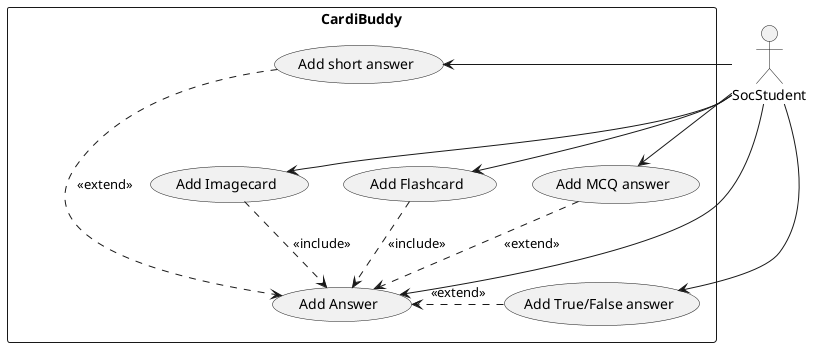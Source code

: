 @startuml
actor SocStudent
rectangle CardiBuddy {
SocStudent -> (Add Flashcard)
SocStudent --> (Add Imagecard)
(Add Imagecard) ..> (Add Answer) : <<include>>
(Add Flashcard) ..> (Add Answer) : <<include>>
SocStudent --> (Add Answer)
(Add True/False answer) .> (Add Answer) : <<extend>>
SocStudent -> (Add True/False answer)
(Add MCQ answer) ..> (Add Answer) : <<extend>>
SocStudent -> (Add MCQ answer)
(Add short answer) ...> (Add Answer) : <<extend>>
SocStudent -> (Add short answer)
}

@enduml